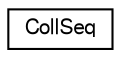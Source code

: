 digraph "Graphical Class Hierarchy"
{
  edge [fontname="FreeSans",fontsize="10",labelfontname="FreeSans",labelfontsize="10"];
  node [fontname="FreeSans",fontsize="10",shape=record];
  rankdir="LR";
  Node0 [label="CollSeq",height=0.2,width=0.4,color="black", fillcolor="white", style="filled",URL="$structCollSeq.html"];
}
